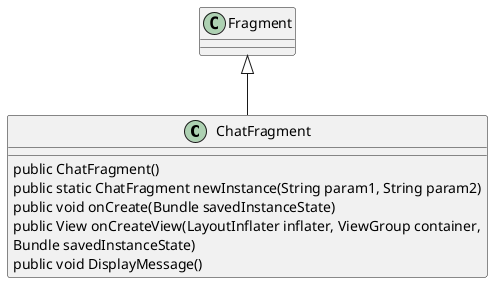 @startuml

 class ChatFragment extends Fragment{
    public ChatFragment()
    public static ChatFragment newInstance(String param1, String param2)
    public void onCreate(Bundle savedInstanceState)
    public View onCreateView(LayoutInflater inflater, ViewGroup container,
                             Bundle savedInstanceState)
    public void DisplayMessage()
}
@enduml